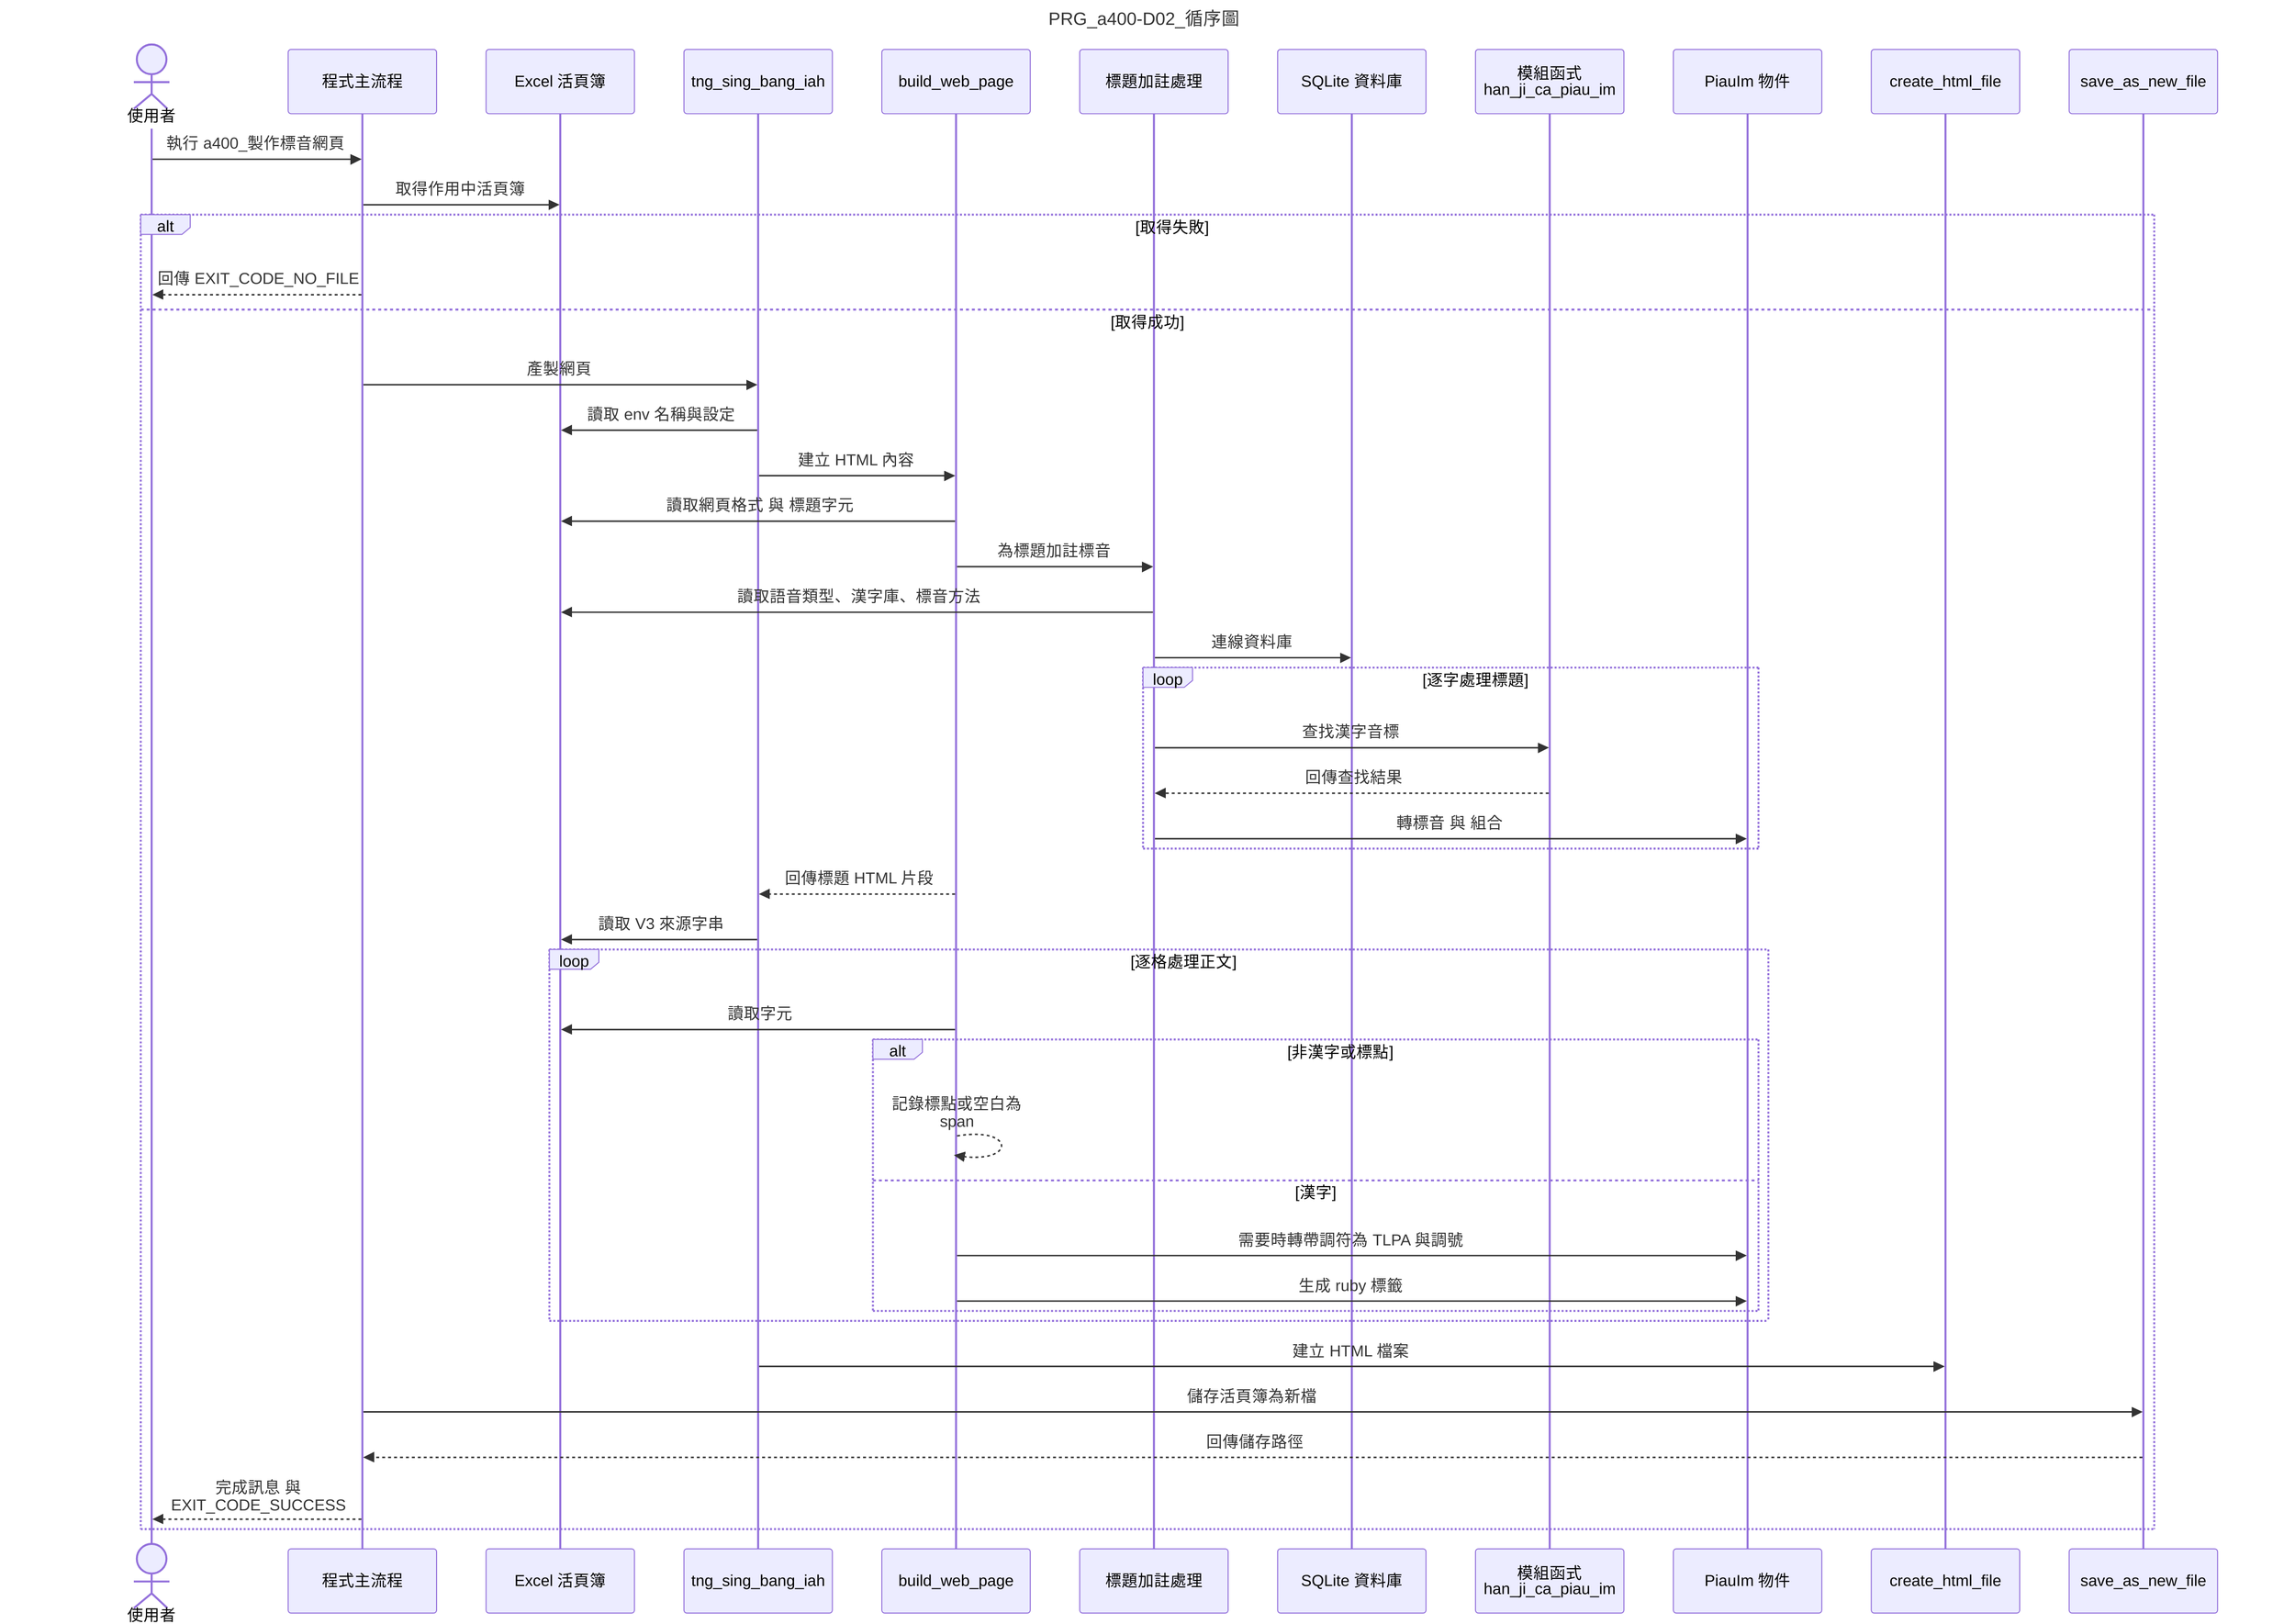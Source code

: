 ---
title: "PRG_a400-D02_循序圖"
---

%%{init: {
  "sequence": { "useMaxWidth": false, "wrap": true, "actorFontSize": 20, "messageFontSize": 18, "noteFontSize": 16 },
  "themeVariables": { "fontSize": "18px" }
}}%%

sequenceDiagram
    actor User as 使用者
    participant Main as 程式主流程
    participant Excel as Excel 活頁簿
    participant TNG as tng_sing_bang_iah
    participant BUILD as build_web_page
    participant TitleSvc as 標題加註處理
    participant DB as SQLite 資料庫
    participant MOD as 模組函式 han_ji_ca_piau_im
    participant PiauIm as PiauIm 物件
    participant HTML as create_html_file
    participant SAVE as save_as_new_file

    User->>Main: 執行 a400_製作標音網頁
    Main->>Excel: 取得作用中活頁簿
    alt 取得失敗
        Main-->>User: 回傳 EXIT_CODE_NO_FILE
    else 取得成功
        Main->>TNG: 產製網頁
        TNG->>Excel: 讀取 env 名稱與設定
        TNG->>BUILD: 建立 HTML 內容

        BUILD->>Excel: 讀取網頁格式 與 標題字元
        BUILD->>TitleSvc: 為標題加註標音
        TitleSvc->>Excel: 讀取語音類型、漢字庫、標音方法
        TitleSvc->>DB: 連線資料庫
        loop 逐字處理標題
            TitleSvc->>MOD: 查找漢字音標
            MOD-->>TitleSvc: 回傳查找結果
            TitleSvc->>PiauIm: 轉標音 與 組合
        end

        BUILD-->>TNG: 回傳標題 HTML 片段
        TNG->>Excel: 讀取 V3 來源字串

        loop 逐格處理正文
            BUILD->>Excel: 讀取字元
            alt 非漢字或標點
                BUILD-->>BUILD: 記錄標點或空白為 span
            else 漢字
                BUILD->>PiauIm: 需要時轉帶調符為 TLPA 與調號
                BUILD->>PiauIm: 生成 ruby 標籤
            end
        end

        TNG->>HTML: 建立 HTML 檔案
        Main->>SAVE: 儲存活頁簿為新檔
        SAVE-->>Main: 回傳儲存路徑
        Main-->>User: 完成訊息 與 EXIT_CODE_SUCCESS
    end